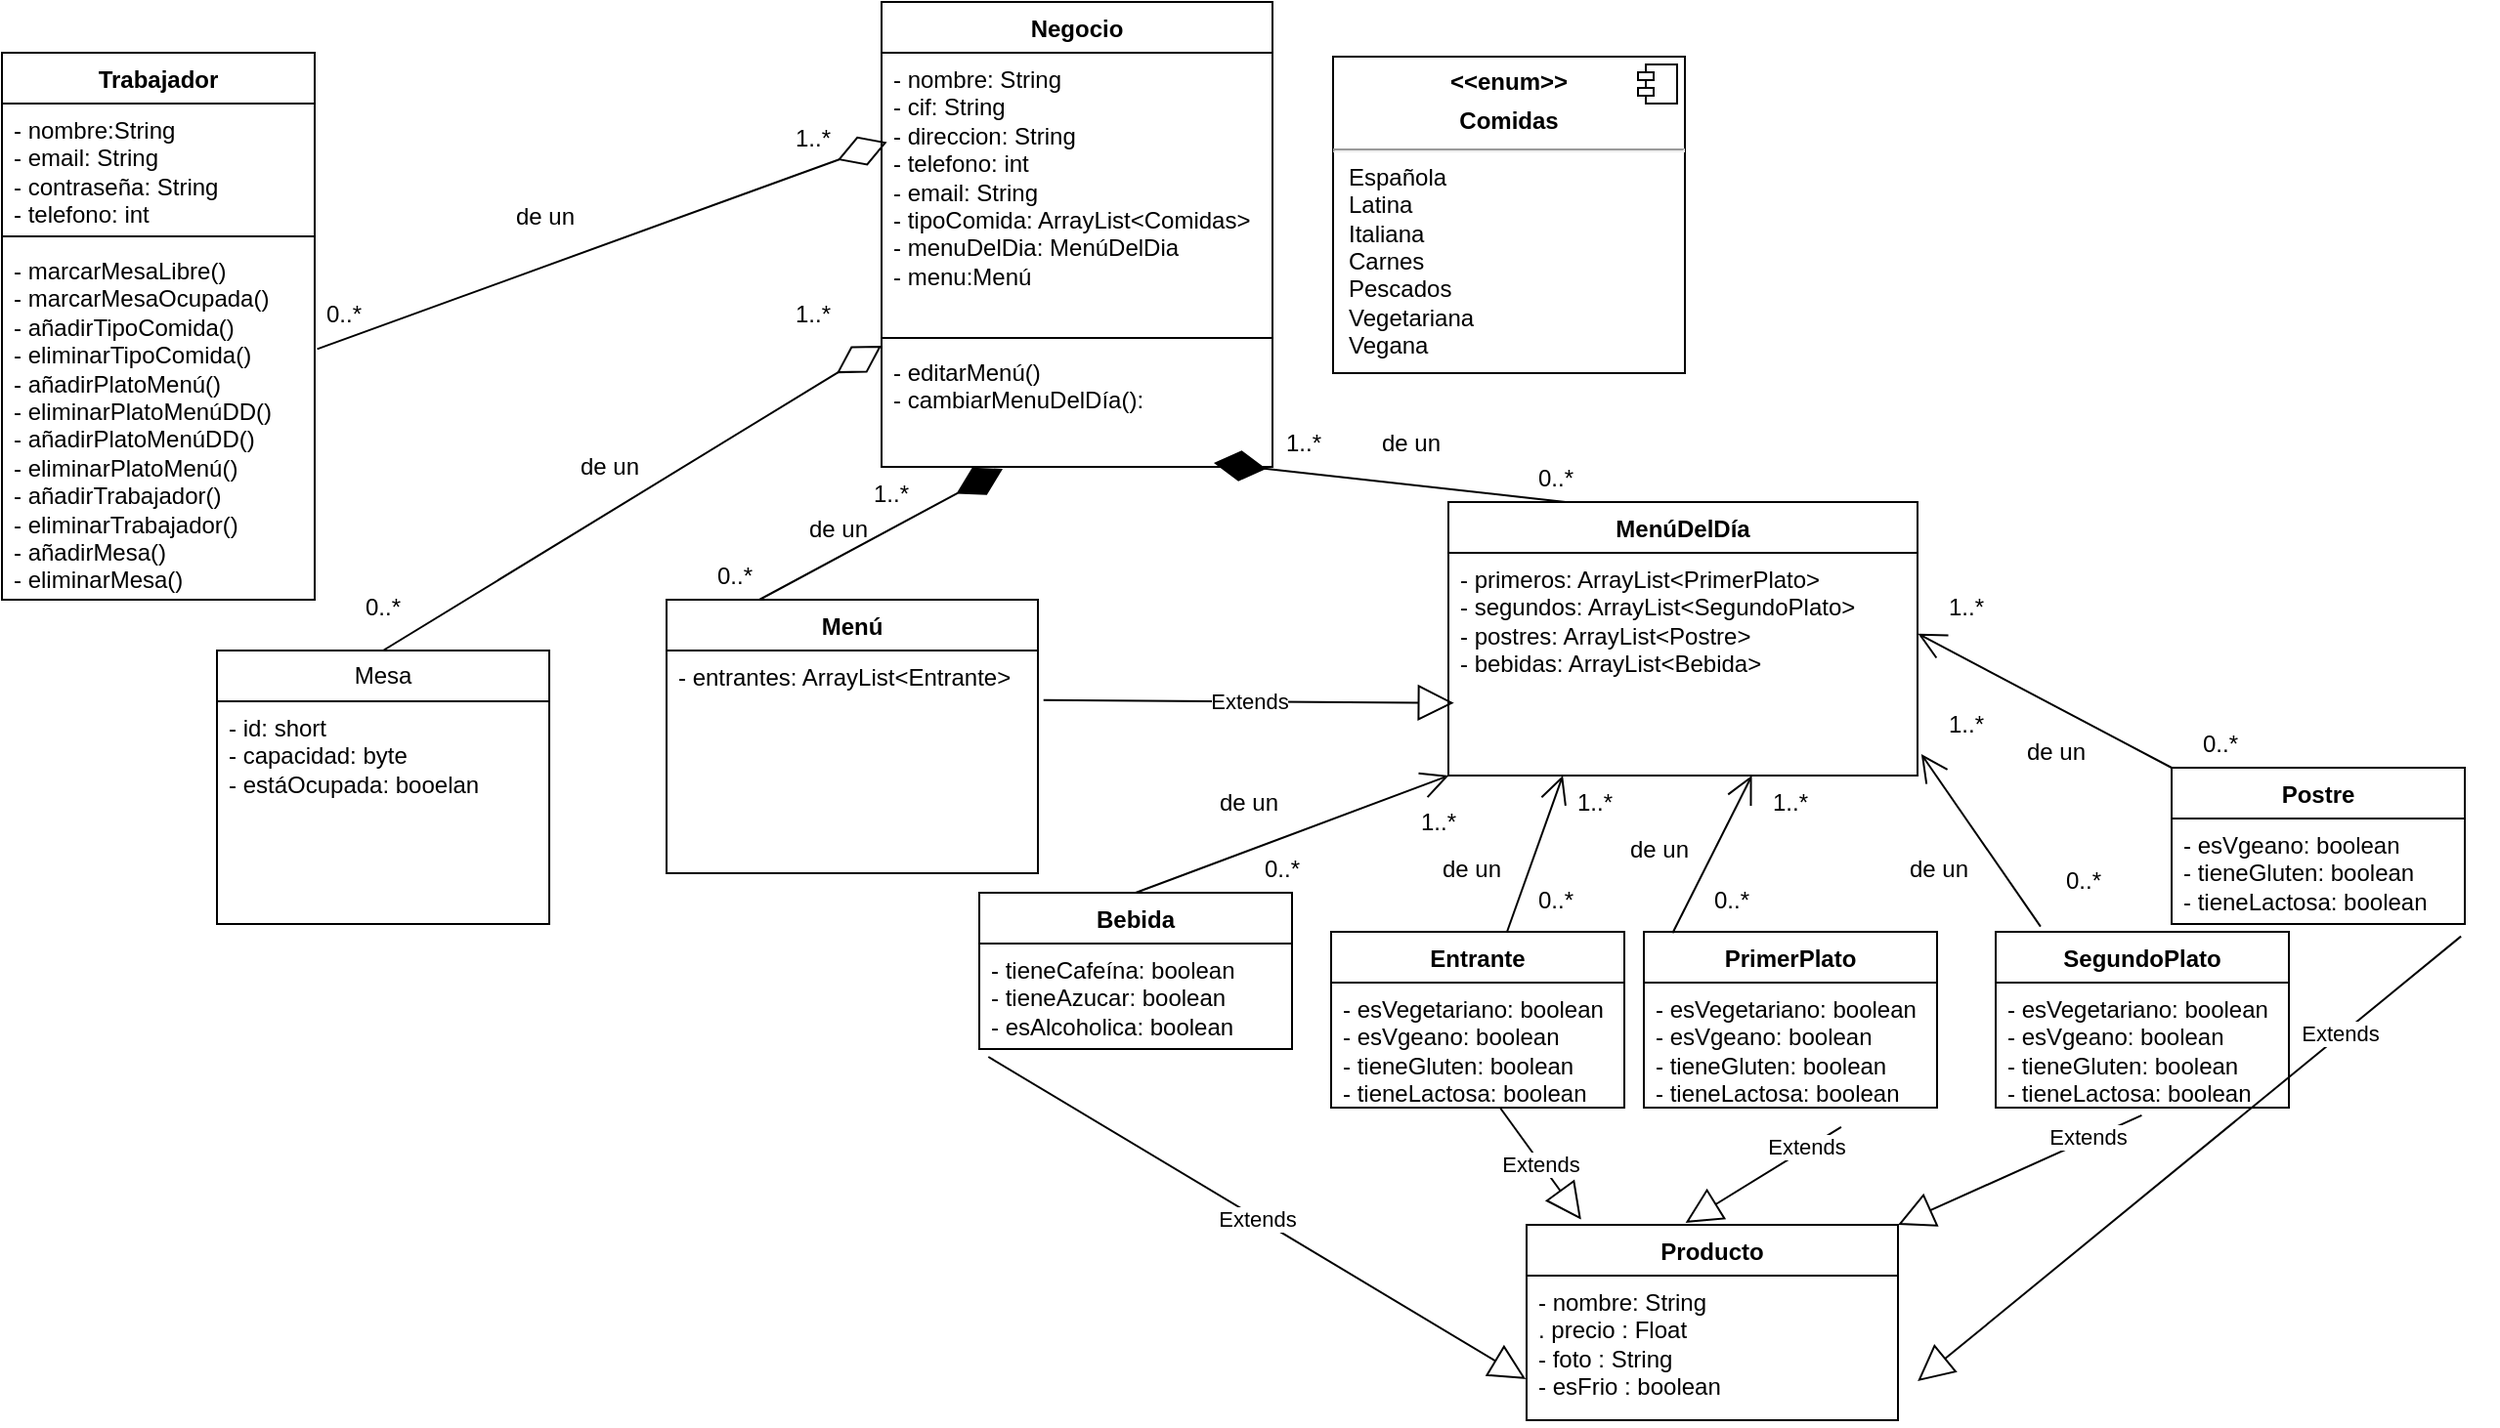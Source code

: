 <mxfile version="21.3.2" type="device">
  <diagram id="C5RBs43oDa-KdzZeNtuy" name="Page-1">
    <mxGraphModel dx="1600" dy="1860" grid="1" gridSize="10" guides="1" tooltips="1" connect="1" arrows="1" fold="1" page="1" pageScale="1" pageWidth="827" pageHeight="1169" math="0" shadow="0">
      <root>
        <mxCell id="WIyWlLk6GJQsqaUBKTNV-0" />
        <mxCell id="WIyWlLk6GJQsqaUBKTNV-1" parent="WIyWlLk6GJQsqaUBKTNV-0" />
        <mxCell id="mi494YcEKEmCbfz_SDU5-4" value="Trabajador" style="swimlane;fontStyle=1;align=center;verticalAlign=top;childLayout=stackLayout;horizontal=1;startSize=26;horizontalStack=0;resizeParent=1;resizeParentMax=0;resizeLast=0;collapsible=1;marginBottom=0;whiteSpace=wrap;html=1;" parent="WIyWlLk6GJQsqaUBKTNV-1" vertex="1">
          <mxGeometry x="510" y="-70" width="160" height="280" as="geometry" />
        </mxCell>
        <mxCell id="mi494YcEKEmCbfz_SDU5-5" value="- nombre:String&lt;br style=&quot;border-color: var(--border-color);&quot;&gt;- email: String&lt;br style=&quot;border-color: var(--border-color);&quot;&gt;- contraseña: String&lt;br&gt;- telefono: int" style="text;strokeColor=none;fillColor=none;align=left;verticalAlign=top;spacingLeft=4;spacingRight=4;overflow=hidden;rotatable=0;points=[[0,0.5],[1,0.5]];portConstraint=eastwest;whiteSpace=wrap;html=1;" parent="mi494YcEKEmCbfz_SDU5-4" vertex="1">
          <mxGeometry y="26" width="160" height="64" as="geometry" />
        </mxCell>
        <mxCell id="mi494YcEKEmCbfz_SDU5-6" value="" style="line;strokeWidth=1;fillColor=none;align=left;verticalAlign=middle;spacingTop=-1;spacingLeft=3;spacingRight=3;rotatable=0;labelPosition=right;points=[];portConstraint=eastwest;strokeColor=inherit;" parent="mi494YcEKEmCbfz_SDU5-4" vertex="1">
          <mxGeometry y="90" width="160" height="8" as="geometry" />
        </mxCell>
        <mxCell id="mi494YcEKEmCbfz_SDU5-7" value="- marcarMesaLibre()&lt;br&gt;- marcarMesaOcupada()&lt;br&gt;- añadirTipoComida()&lt;br style=&quot;border-color: var(--border-color);&quot;&gt;- eliminarTipoComida()&lt;br style=&quot;border-color: var(--border-color);&quot;&gt;- añadirPlatoMenú()&lt;br&gt;- eliminarPlatoMenúDD()&lt;br&gt;- añadirPlatoMenúDD()&lt;br style=&quot;border-color: var(--border-color);&quot;&gt;- eliminarPlatoMenú()&lt;br style=&quot;border-color: var(--border-color);&quot;&gt;- añadirTrabajador()&lt;br style=&quot;border-color: var(--border-color);&quot;&gt;- eliminarTrabajador()&lt;br style=&quot;border-color: var(--border-color);&quot;&gt;- añadirMesa()&lt;br style=&quot;border-color: var(--border-color);&quot;&gt;- eliminarMesa()" style="text;strokeColor=none;fillColor=none;align=left;verticalAlign=top;spacingLeft=4;spacingRight=4;overflow=hidden;rotatable=0;points=[[0,0.5],[1,0.5]];portConstraint=eastwest;whiteSpace=wrap;html=1;" parent="mi494YcEKEmCbfz_SDU5-4" vertex="1">
          <mxGeometry y="98" width="160" height="182" as="geometry" />
        </mxCell>
        <mxCell id="mi494YcEKEmCbfz_SDU5-35" value="&lt;p style=&quot;margin:0px;margin-top:6px;text-align:center;&quot;&gt;&lt;b&gt;&amp;lt;&amp;lt;enum&amp;gt;&amp;gt;&lt;/b&gt;&lt;/p&gt;&lt;p style=&quot;margin:0px;margin-top:6px;text-align:center;&quot;&gt;&lt;b&gt;Comidas&lt;/b&gt;&lt;/p&gt;&lt;hr&gt;&lt;p style=&quot;margin:0px;margin-left:8px;&quot;&gt;Española&lt;/p&gt;&lt;p style=&quot;margin:0px;margin-left:8px;&quot;&gt;Latina&lt;/p&gt;&lt;p style=&quot;margin:0px;margin-left:8px;&quot;&gt;Italiana&lt;/p&gt;&lt;p style=&quot;margin:0px;margin-left:8px;&quot;&gt;Carnes&lt;/p&gt;&lt;p style=&quot;margin:0px;margin-left:8px;&quot;&gt;Pescados&lt;/p&gt;&lt;p style=&quot;margin:0px;margin-left:8px;&quot;&gt;Vegetariana&lt;/p&gt;&lt;p style=&quot;margin:0px;margin-left:8px;&quot;&gt;Vegana&lt;/p&gt;" style="align=left;overflow=fill;html=1;dropTarget=0;whiteSpace=wrap;" parent="WIyWlLk6GJQsqaUBKTNV-1" vertex="1">
          <mxGeometry x="1191" y="-68" width="180" height="162" as="geometry" />
        </mxCell>
        <mxCell id="mi494YcEKEmCbfz_SDU5-36" value="" style="shape=component;jettyWidth=8;jettyHeight=4;" parent="mi494YcEKEmCbfz_SDU5-35" vertex="1">
          <mxGeometry x="1" width="20" height="20" relative="1" as="geometry">
            <mxPoint x="-24" y="4" as="offset" />
          </mxGeometry>
        </mxCell>
        <mxCell id="mi494YcEKEmCbfz_SDU5-52" value="Mesa" style="swimlane;fontStyle=0;childLayout=stackLayout;horizontal=1;startSize=26;fillColor=none;horizontalStack=0;resizeParent=1;resizeParentMax=0;resizeLast=0;collapsible=1;marginBottom=0;whiteSpace=wrap;html=1;" parent="WIyWlLk6GJQsqaUBKTNV-1" vertex="1">
          <mxGeometry x="620" y="236" width="170" height="140" as="geometry" />
        </mxCell>
        <mxCell id="mi494YcEKEmCbfz_SDU5-53" value="- id: short&lt;br&gt;- capacidad: byte&amp;nbsp;&lt;br&gt;- estáOcupada: booelan" style="text;strokeColor=none;fillColor=none;align=left;verticalAlign=top;spacingLeft=4;spacingRight=4;overflow=hidden;rotatable=0;points=[[0,0.5],[1,0.5]];portConstraint=eastwest;whiteSpace=wrap;html=1;" parent="mi494YcEKEmCbfz_SDU5-52" vertex="1">
          <mxGeometry y="26" width="170" height="114" as="geometry" />
        </mxCell>
        <mxCell id="mi494YcEKEmCbfz_SDU5-78" value="" style="endArrow=diamondThin;endFill=0;endSize=24;html=1;rounded=0;entryX=0;entryY=0;entryDx=0;entryDy=0;entryPerimeter=0;exitX=0.5;exitY=0;exitDx=0;exitDy=0;" parent="WIyWlLk6GJQsqaUBKTNV-1" source="mi494YcEKEmCbfz_SDU5-52" target="ErS3TPGjbUPUeidKYd08-68" edge="1">
          <mxGeometry width="160" relative="1" as="geometry">
            <mxPoint x="700" y="210" as="sourcePoint" />
            <mxPoint x="950.21" y="18.256" as="targetPoint" />
            <Array as="points" />
          </mxGeometry>
        </mxCell>
        <mxCell id="mi494YcEKEmCbfz_SDU5-104" value="de un" style="text;strokeColor=none;fillColor=none;align=left;verticalAlign=top;spacingLeft=4;spacingRight=4;overflow=hidden;rotatable=0;points=[[0,0.5],[1,0.5]];portConstraint=eastwest;whiteSpace=wrap;html=1;" parent="WIyWlLk6GJQsqaUBKTNV-1" vertex="1">
          <mxGeometry x="800" y="128" width="43" height="26" as="geometry" />
        </mxCell>
        <mxCell id="mi494YcEKEmCbfz_SDU5-105" value="0..*" style="text;strokeColor=none;fillColor=none;align=left;verticalAlign=top;spacingLeft=4;spacingRight=4;overflow=hidden;rotatable=0;points=[[0,0.5],[1,0.5]];portConstraint=eastwest;whiteSpace=wrap;html=1;" parent="WIyWlLk6GJQsqaUBKTNV-1" vertex="1">
          <mxGeometry x="690" y="200" width="30" height="26" as="geometry" />
        </mxCell>
        <mxCell id="mi494YcEKEmCbfz_SDU5-109" value="" style="endArrow=diamondThin;endFill=0;endSize=24;html=1;rounded=0;entryX=0.014;entryY=0.322;entryDx=0;entryDy=0;entryPerimeter=0;exitX=1.008;exitY=0.295;exitDx=0;exitDy=0;exitPerimeter=0;" parent="WIyWlLk6GJQsqaUBKTNV-1" source="mi494YcEKEmCbfz_SDU5-7" target="ErS3TPGjbUPUeidKYd08-66" edge="1">
          <mxGeometry width="160" relative="1" as="geometry">
            <mxPoint x="480" y="-40" as="sourcePoint" />
            <mxPoint x="947.27" y="-35.816" as="targetPoint" />
          </mxGeometry>
        </mxCell>
        <mxCell id="mi494YcEKEmCbfz_SDU5-110" value="de un" style="text;strokeColor=none;fillColor=none;align=left;verticalAlign=top;spacingLeft=4;spacingRight=4;overflow=hidden;rotatable=0;points=[[0,0.5],[1,0.5]];portConstraint=eastwest;whiteSpace=wrap;html=1;" parent="WIyWlLk6GJQsqaUBKTNV-1" vertex="1">
          <mxGeometry x="767" width="50" height="26" as="geometry" />
        </mxCell>
        <mxCell id="mi494YcEKEmCbfz_SDU5-111" value="0..*" style="text;strokeColor=none;fillColor=none;align=left;verticalAlign=top;spacingLeft=4;spacingRight=4;overflow=hidden;rotatable=0;points=[[0,0.5],[1,0.5]];portConstraint=eastwest;whiteSpace=wrap;html=1;" parent="WIyWlLk6GJQsqaUBKTNV-1" vertex="1">
          <mxGeometry x="670" y="50" width="30" height="26" as="geometry" />
        </mxCell>
        <mxCell id="mi494YcEKEmCbfz_SDU5-112" value="1..*" style="text;strokeColor=none;fillColor=none;align=left;verticalAlign=top;spacingLeft=4;spacingRight=4;overflow=hidden;rotatable=0;points=[[0,0.5],[1,0.5]];portConstraint=eastwest;whiteSpace=wrap;html=1;" parent="WIyWlLk6GJQsqaUBKTNV-1" vertex="1">
          <mxGeometry x="910" y="-40" width="30" height="26" as="geometry" />
        </mxCell>
        <mxCell id="ZHqrVNl99UNAIZFrbYKN-18" value="MenúDelDía" style="swimlane;fontStyle=1;align=center;verticalAlign=top;childLayout=stackLayout;horizontal=1;startSize=26;horizontalStack=0;resizeParent=1;resizeParentMax=0;resizeLast=0;collapsible=1;marginBottom=0;whiteSpace=wrap;html=1;" parent="WIyWlLk6GJQsqaUBKTNV-1" vertex="1">
          <mxGeometry x="1250" y="160" width="240" height="140" as="geometry" />
        </mxCell>
        <mxCell id="ZHqrVNl99UNAIZFrbYKN-19" value="- primeros: ArrayList&amp;lt;PrimerPlato&amp;gt;&lt;br style=&quot;border-color: var(--border-color);&quot;&gt;- segundos: ArrayList&amp;lt;SegundoPlato&amp;gt;&lt;br style=&quot;border-color: var(--border-color);&quot;&gt;- postres: ArrayList&amp;lt;Postre&amp;gt;&lt;br&gt;- bebidas: ArrayList&amp;lt;Bebida&amp;gt;" style="text;strokeColor=none;fillColor=none;align=left;verticalAlign=top;spacingLeft=4;spacingRight=4;overflow=hidden;rotatable=0;points=[[0,0.5],[1,0.5]];portConstraint=eastwest;whiteSpace=wrap;html=1;" parent="ZHqrVNl99UNAIZFrbYKN-18" vertex="1">
          <mxGeometry y="26" width="240" height="114" as="geometry" />
        </mxCell>
        <mxCell id="ZHqrVNl99UNAIZFrbYKN-20" value="" style="line;strokeWidth=1;fillColor=none;align=left;verticalAlign=middle;spacingTop=-1;spacingLeft=3;spacingRight=3;rotatable=0;labelPosition=right;points=[];portConstraint=eastwest;strokeColor=inherit;" parent="ZHqrVNl99UNAIZFrbYKN-18" vertex="1">
          <mxGeometry y="140" width="240" as="geometry" />
        </mxCell>
        <mxCell id="ZHqrVNl99UNAIZFrbYKN-21" value="Menú" style="swimlane;fontStyle=1;align=center;verticalAlign=top;childLayout=stackLayout;horizontal=1;startSize=26;horizontalStack=0;resizeParent=1;resizeParentMax=0;resizeLast=0;collapsible=1;marginBottom=0;whiteSpace=wrap;html=1;" parent="WIyWlLk6GJQsqaUBKTNV-1" vertex="1">
          <mxGeometry x="850" y="210" width="190" height="140" as="geometry" />
        </mxCell>
        <mxCell id="ZHqrVNl99UNAIZFrbYKN-22" value="- entrantes: ArrayList&amp;lt;Entrante&amp;gt;" style="text;strokeColor=none;fillColor=none;align=left;verticalAlign=top;spacingLeft=4;spacingRight=4;overflow=hidden;rotatable=0;points=[[0,0.5],[1,0.5]];portConstraint=eastwest;whiteSpace=wrap;html=1;" parent="ZHqrVNl99UNAIZFrbYKN-21" vertex="1">
          <mxGeometry y="26" width="190" height="114" as="geometry" />
        </mxCell>
        <mxCell id="ZHqrVNl99UNAIZFrbYKN-23" value="" style="line;strokeWidth=1;fillColor=none;align=left;verticalAlign=middle;spacingTop=-1;spacingLeft=3;spacingRight=3;rotatable=0;labelPosition=right;points=[];portConstraint=eastwest;strokeColor=inherit;" parent="ZHqrVNl99UNAIZFrbYKN-21" vertex="1">
          <mxGeometry y="140" width="190" as="geometry" />
        </mxCell>
        <mxCell id="ErS3TPGjbUPUeidKYd08-8" value="Extends" style="endArrow=block;endSize=16;endFill=0;html=1;rounded=0;exitX=1.015;exitY=0.223;exitDx=0;exitDy=0;exitPerimeter=0;entryX=0.012;entryY=0.674;entryDx=0;entryDy=0;entryPerimeter=0;" parent="WIyWlLk6GJQsqaUBKTNV-1" source="ZHqrVNl99UNAIZFrbYKN-22" target="ZHqrVNl99UNAIZFrbYKN-19" edge="1">
          <mxGeometry width="160" relative="1" as="geometry">
            <mxPoint x="1180" y="697" as="sourcePoint" />
            <mxPoint x="1240" y="261" as="targetPoint" />
          </mxGeometry>
        </mxCell>
        <mxCell id="ErS3TPGjbUPUeidKYd08-13" value="Producto" style="swimlane;fontStyle=1;align=center;verticalAlign=top;childLayout=stackLayout;horizontal=1;startSize=26;horizontalStack=0;resizeParent=1;resizeParentMax=0;resizeLast=0;collapsible=1;marginBottom=0;whiteSpace=wrap;html=1;" parent="WIyWlLk6GJQsqaUBKTNV-1" vertex="1">
          <mxGeometry x="1290" y="530" width="190" height="100" as="geometry" />
        </mxCell>
        <mxCell id="ErS3TPGjbUPUeidKYd08-14" value="- nombre: String&lt;br&gt;. precio : Float&lt;br&gt;- foto : String&lt;br&gt;- esFrio : boolean" style="text;strokeColor=none;fillColor=none;align=left;verticalAlign=top;spacingLeft=4;spacingRight=4;overflow=hidden;rotatable=0;points=[[0,0.5],[1,0.5]];portConstraint=eastwest;whiteSpace=wrap;html=1;" parent="ErS3TPGjbUPUeidKYd08-13" vertex="1">
          <mxGeometry y="26" width="190" height="74" as="geometry" />
        </mxCell>
        <mxCell id="ErS3TPGjbUPUeidKYd08-15" value="" style="line;strokeWidth=1;fillColor=none;align=left;verticalAlign=middle;spacingTop=-1;spacingLeft=3;spacingRight=3;rotatable=0;labelPosition=right;points=[];portConstraint=eastwest;strokeColor=inherit;" parent="ErS3TPGjbUPUeidKYd08-13" vertex="1">
          <mxGeometry y="100" width="190" as="geometry" />
        </mxCell>
        <mxCell id="ErS3TPGjbUPUeidKYd08-16" value="Entrante" style="swimlane;fontStyle=1;align=center;verticalAlign=top;childLayout=stackLayout;horizontal=1;startSize=26;horizontalStack=0;resizeParent=1;resizeParentMax=0;resizeLast=0;collapsible=1;marginBottom=0;whiteSpace=wrap;html=1;" parent="WIyWlLk6GJQsqaUBKTNV-1" vertex="1">
          <mxGeometry x="1190" y="380" width="150" height="90" as="geometry" />
        </mxCell>
        <mxCell id="ErS3TPGjbUPUeidKYd08-17" value="- esVegetariano: boolean&lt;br&gt;- esVgeano: boolean&lt;br&gt;- tieneGluten: boolean&lt;br&gt;- tieneLactosa: boolean" style="text;strokeColor=none;fillColor=none;align=left;verticalAlign=top;spacingLeft=4;spacingRight=4;overflow=hidden;rotatable=0;points=[[0,0.5],[1,0.5]];portConstraint=eastwest;whiteSpace=wrap;html=1;" parent="ErS3TPGjbUPUeidKYd08-16" vertex="1">
          <mxGeometry y="26" width="150" height="64" as="geometry" />
        </mxCell>
        <mxCell id="ErS3TPGjbUPUeidKYd08-18" value="" style="line;strokeWidth=1;fillColor=none;align=left;verticalAlign=middle;spacingTop=-1;spacingLeft=3;spacingRight=3;rotatable=0;labelPosition=right;points=[];portConstraint=eastwest;strokeColor=inherit;" parent="ErS3TPGjbUPUeidKYd08-16" vertex="1">
          <mxGeometry y="90" width="150" as="geometry" />
        </mxCell>
        <mxCell id="ErS3TPGjbUPUeidKYd08-29" value="Postre" style="swimlane;fontStyle=1;align=center;verticalAlign=top;childLayout=stackLayout;horizontal=1;startSize=26;horizontalStack=0;resizeParent=1;resizeParentMax=0;resizeLast=0;collapsible=1;marginBottom=0;whiteSpace=wrap;html=1;" parent="WIyWlLk6GJQsqaUBKTNV-1" vertex="1">
          <mxGeometry x="1620" y="296" width="150" height="80" as="geometry" />
        </mxCell>
        <mxCell id="ErS3TPGjbUPUeidKYd08-30" value="- esVgeano: boolean&lt;br style=&quot;border-color: var(--border-color);&quot;&gt;- tieneGluten: boolean&lt;br style=&quot;border-color: var(--border-color);&quot;&gt;- tieneLactosa: boolean" style="text;strokeColor=none;fillColor=none;align=left;verticalAlign=top;spacingLeft=4;spacingRight=4;overflow=hidden;rotatable=0;points=[[0,0.5],[1,0.5]];portConstraint=eastwest;whiteSpace=wrap;html=1;" parent="ErS3TPGjbUPUeidKYd08-29" vertex="1">
          <mxGeometry y="26" width="150" height="54" as="geometry" />
        </mxCell>
        <mxCell id="ErS3TPGjbUPUeidKYd08-31" value="" style="line;strokeWidth=1;fillColor=none;align=left;verticalAlign=middle;spacingTop=-1;spacingLeft=3;spacingRight=3;rotatable=0;labelPosition=right;points=[];portConstraint=eastwest;strokeColor=inherit;" parent="ErS3TPGjbUPUeidKYd08-29" vertex="1">
          <mxGeometry y="80" width="150" as="geometry" />
        </mxCell>
        <mxCell id="ErS3TPGjbUPUeidKYd08-32" value="Bebida" style="swimlane;fontStyle=1;align=center;verticalAlign=top;childLayout=stackLayout;horizontal=1;startSize=26;horizontalStack=0;resizeParent=1;resizeParentMax=0;resizeLast=0;collapsible=1;marginBottom=0;whiteSpace=wrap;html=1;" parent="WIyWlLk6GJQsqaUBKTNV-1" vertex="1">
          <mxGeometry x="1010" y="360" width="160" height="80" as="geometry" />
        </mxCell>
        <mxCell id="ErS3TPGjbUPUeidKYd08-33" value="- tieneCafeína: boolean&lt;br&gt;- tieneAzucar: boolean&lt;br&gt;- esAlcoholica: boolean" style="text;strokeColor=none;fillColor=none;align=left;verticalAlign=top;spacingLeft=4;spacingRight=4;overflow=hidden;rotatable=0;points=[[0,0.5],[1,0.5]];portConstraint=eastwest;whiteSpace=wrap;html=1;" parent="ErS3TPGjbUPUeidKYd08-32" vertex="1">
          <mxGeometry y="26" width="160" height="54" as="geometry" />
        </mxCell>
        <mxCell id="ErS3TPGjbUPUeidKYd08-34" value="" style="line;strokeWidth=1;fillColor=none;align=left;verticalAlign=middle;spacingTop=-1;spacingLeft=3;spacingRight=3;rotatable=0;labelPosition=right;points=[];portConstraint=eastwest;strokeColor=inherit;" parent="ErS3TPGjbUPUeidKYd08-32" vertex="1">
          <mxGeometry y="80" width="160" as="geometry" />
        </mxCell>
        <mxCell id="wdNlZZleFjfQSdiFyjIu-1" value="" style="edgeStyle=orthogonalEdgeStyle;rounded=0;orthogonalLoop=1;jettySize=auto;html=1;" parent="WIyWlLk6GJQsqaUBKTNV-1" edge="1">
          <mxGeometry relative="1" as="geometry">
            <mxPoint x="1430" y="373" as="targetPoint" />
          </mxGeometry>
        </mxCell>
        <mxCell id="ErS3TPGjbUPUeidKYd08-65" value="Negocio" style="swimlane;fontStyle=1;align=center;verticalAlign=top;childLayout=stackLayout;horizontal=1;startSize=26;horizontalStack=0;resizeParent=1;resizeParentMax=0;resizeLast=0;collapsible=1;marginBottom=0;whiteSpace=wrap;html=1;" parent="WIyWlLk6GJQsqaUBKTNV-1" vertex="1">
          <mxGeometry x="960" y="-96" width="200" height="238" as="geometry" />
        </mxCell>
        <mxCell id="ErS3TPGjbUPUeidKYd08-66" value="- nombre: String&amp;nbsp;&lt;br style=&quot;border-color: var(--border-color);&quot;&gt;- cif: String&lt;br style=&quot;border-color: var(--border-color);&quot;&gt;- direccion: String&lt;br style=&quot;border-color: var(--border-color);&quot;&gt;- telefono: int&lt;br style=&quot;border-color: var(--border-color);&quot;&gt;- email: String&lt;br style=&quot;border-color: var(--border-color);&quot;&gt;- tipoComida: ArrayList&amp;lt;Comidas&amp;gt;&lt;br style=&quot;border-color: var(--border-color);&quot;&gt;- menuDelDia: MenúDelDia&lt;br style=&quot;border-color: var(--border-color);&quot;&gt;- menu:Menú" style="text;strokeColor=none;fillColor=none;align=left;verticalAlign=top;spacingLeft=4;spacingRight=4;overflow=hidden;rotatable=0;points=[[0,0.5],[1,0.5]];portConstraint=eastwest;whiteSpace=wrap;html=1;" parent="ErS3TPGjbUPUeidKYd08-65" vertex="1">
          <mxGeometry y="26" width="200" height="142" as="geometry" />
        </mxCell>
        <mxCell id="ErS3TPGjbUPUeidKYd08-67" value="" style="line;strokeWidth=1;fillColor=none;align=left;verticalAlign=middle;spacingTop=-1;spacingLeft=3;spacingRight=3;rotatable=0;labelPosition=right;points=[];portConstraint=eastwest;strokeColor=inherit;" parent="ErS3TPGjbUPUeidKYd08-65" vertex="1">
          <mxGeometry y="168" width="200" height="8" as="geometry" />
        </mxCell>
        <mxCell id="ErS3TPGjbUPUeidKYd08-68" value="- editarMenú()&lt;br&gt;- cambiarMenuDelDía():&amp;nbsp;" style="text;strokeColor=none;fillColor=none;align=left;verticalAlign=top;spacingLeft=4;spacingRight=4;overflow=hidden;rotatable=0;points=[[0,0.5],[1,0.5]];portConstraint=eastwest;whiteSpace=wrap;html=1;" parent="ErS3TPGjbUPUeidKYd08-65" vertex="1">
          <mxGeometry y="176" width="200" height="62" as="geometry" />
        </mxCell>
        <mxCell id="ErS3TPGjbUPUeidKYd08-73" value="de un" style="text;strokeColor=none;fillColor=none;align=left;verticalAlign=top;spacingLeft=4;spacingRight=4;overflow=hidden;rotatable=0;points=[[0,0.5],[1,0.5]];portConstraint=eastwest;whiteSpace=wrap;html=1;" parent="WIyWlLk6GJQsqaUBKTNV-1" vertex="1">
          <mxGeometry x="917" y="160" width="43" height="26" as="geometry" />
        </mxCell>
        <mxCell id="ErS3TPGjbUPUeidKYd08-77" value="de un" style="text;strokeColor=none;fillColor=none;align=left;verticalAlign=top;spacingLeft=4;spacingRight=4;overflow=hidden;rotatable=0;points=[[0,0.5],[1,0.5]];portConstraint=eastwest;whiteSpace=wrap;html=1;" parent="WIyWlLk6GJQsqaUBKTNV-1" vertex="1">
          <mxGeometry x="1210" y="116" width="50" height="26" as="geometry" />
        </mxCell>
        <mxCell id="ErS3TPGjbUPUeidKYd08-80" value="" style="endArrow=diamondThin;endFill=1;endSize=24;html=1;rounded=0;exitX=0.25;exitY=0;exitDx=0;exitDy=0;entryX=0.31;entryY=1.016;entryDx=0;entryDy=0;entryPerimeter=0;" parent="WIyWlLk6GJQsqaUBKTNV-1" source="ZHqrVNl99UNAIZFrbYKN-21" target="ErS3TPGjbUPUeidKYd08-68" edge="1">
          <mxGeometry width="160" relative="1" as="geometry">
            <mxPoint x="1200" y="200" as="sourcePoint" />
            <mxPoint x="1360" y="200" as="targetPoint" />
          </mxGeometry>
        </mxCell>
        <mxCell id="ErS3TPGjbUPUeidKYd08-84" value="" style="endArrow=diamondThin;endFill=1;endSize=24;html=1;rounded=0;exitX=0.25;exitY=0;exitDx=0;exitDy=0;" parent="WIyWlLk6GJQsqaUBKTNV-1" source="ZHqrVNl99UNAIZFrbYKN-18" edge="1">
          <mxGeometry width="160" relative="1" as="geometry">
            <mxPoint x="1156" y="547" as="sourcePoint" />
            <mxPoint x="1130" y="140" as="targetPoint" />
          </mxGeometry>
        </mxCell>
        <mxCell id="nS3wKMYzJJyJGZNExJYw-1" value="PrimerPlato" style="swimlane;fontStyle=1;align=center;verticalAlign=top;childLayout=stackLayout;horizontal=1;startSize=26;horizontalStack=0;resizeParent=1;resizeParentMax=0;resizeLast=0;collapsible=1;marginBottom=0;whiteSpace=wrap;html=1;" parent="WIyWlLk6GJQsqaUBKTNV-1" vertex="1">
          <mxGeometry x="1350" y="380" width="150" height="90" as="geometry" />
        </mxCell>
        <mxCell id="nS3wKMYzJJyJGZNExJYw-2" value="- esVegetariano: boolean&lt;br style=&quot;border-color: var(--border-color);&quot;&gt;- esVgeano: boolean&lt;br style=&quot;border-color: var(--border-color);&quot;&gt;- tieneGluten: boolean&lt;br style=&quot;border-color: var(--border-color);&quot;&gt;- tieneLactosa: boolean" style="text;strokeColor=none;fillColor=none;align=left;verticalAlign=top;spacingLeft=4;spacingRight=4;overflow=hidden;rotatable=0;points=[[0,0.5],[1,0.5]];portConstraint=eastwest;whiteSpace=wrap;html=1;" parent="nS3wKMYzJJyJGZNExJYw-1" vertex="1">
          <mxGeometry y="26" width="150" height="64" as="geometry" />
        </mxCell>
        <mxCell id="nS3wKMYzJJyJGZNExJYw-3" value="" style="line;strokeWidth=1;fillColor=none;align=left;verticalAlign=middle;spacingTop=-1;spacingLeft=3;spacingRight=3;rotatable=0;labelPosition=right;points=[];portConstraint=eastwest;strokeColor=inherit;" parent="nS3wKMYzJJyJGZNExJYw-1" vertex="1">
          <mxGeometry y="90" width="150" as="geometry" />
        </mxCell>
        <mxCell id="nS3wKMYzJJyJGZNExJYw-5" value="SegundoPlato" style="swimlane;fontStyle=1;align=center;verticalAlign=top;childLayout=stackLayout;horizontal=1;startSize=26;horizontalStack=0;resizeParent=1;resizeParentMax=0;resizeLast=0;collapsible=1;marginBottom=0;whiteSpace=wrap;html=1;" parent="WIyWlLk6GJQsqaUBKTNV-1" vertex="1">
          <mxGeometry x="1530" y="380" width="150" height="90" as="geometry" />
        </mxCell>
        <mxCell id="nS3wKMYzJJyJGZNExJYw-6" value="- esVegetariano: boolean&lt;br style=&quot;border-color: var(--border-color);&quot;&gt;- esVgeano: boolean&lt;br style=&quot;border-color: var(--border-color);&quot;&gt;- tieneGluten: boolean&lt;br style=&quot;border-color: var(--border-color);&quot;&gt;- tieneLactosa: boolean" style="text;strokeColor=none;fillColor=none;align=left;verticalAlign=top;spacingLeft=4;spacingRight=4;overflow=hidden;rotatable=0;points=[[0,0.5],[1,0.5]];portConstraint=eastwest;whiteSpace=wrap;html=1;" parent="nS3wKMYzJJyJGZNExJYw-5" vertex="1">
          <mxGeometry y="26" width="150" height="64" as="geometry" />
        </mxCell>
        <mxCell id="nS3wKMYzJJyJGZNExJYw-7" value="" style="line;strokeWidth=1;fillColor=none;align=left;verticalAlign=middle;spacingTop=-1;spacingLeft=3;spacingRight=3;rotatable=0;labelPosition=right;points=[];portConstraint=eastwest;strokeColor=inherit;" parent="nS3wKMYzJJyJGZNExJYw-5" vertex="1">
          <mxGeometry y="90" width="150" as="geometry" />
        </mxCell>
        <mxCell id="wdNlZZleFjfQSdiFyjIu-5" value="" style="endArrow=open;endFill=1;endSize=12;html=1;rounded=0;exitX=0.5;exitY=0;exitDx=0;exitDy=0;entryX=0.001;entryY=0;entryDx=0;entryDy=0;entryPerimeter=0;" parent="WIyWlLk6GJQsqaUBKTNV-1" source="ErS3TPGjbUPUeidKYd08-32" target="ZHqrVNl99UNAIZFrbYKN-20" edge="1">
          <mxGeometry width="160" relative="1" as="geometry">
            <mxPoint x="1160" y="320" as="sourcePoint" />
            <mxPoint x="1320" y="320" as="targetPoint" />
          </mxGeometry>
        </mxCell>
        <mxCell id="wdNlZZleFjfQSdiFyjIu-6" value="" style="endArrow=open;endFill=1;endSize=12;html=1;rounded=0;entryX=0.244;entryY=0;entryDx=0;entryDy=0;entryPerimeter=0;exitX=0.6;exitY=0;exitDx=0;exitDy=0;exitPerimeter=0;" parent="WIyWlLk6GJQsqaUBKTNV-1" source="ErS3TPGjbUPUeidKYd08-16" target="ZHqrVNl99UNAIZFrbYKN-20" edge="1">
          <mxGeometry width="160" relative="1" as="geometry">
            <mxPoint x="1230" y="460" as="sourcePoint" />
            <mxPoint x="1201" y="340" as="targetPoint" />
          </mxGeometry>
        </mxCell>
        <mxCell id="wdNlZZleFjfQSdiFyjIu-7" value="" style="endArrow=open;endFill=1;endSize=12;html=1;rounded=0;exitX=0.098;exitY=0.007;exitDx=0;exitDy=0;entryX=0.647;entryY=0;entryDx=0;entryDy=0;entryPerimeter=0;exitPerimeter=0;" parent="WIyWlLk6GJQsqaUBKTNV-1" source="nS3wKMYzJJyJGZNExJYw-1" target="ZHqrVNl99UNAIZFrbYKN-20" edge="1">
          <mxGeometry width="160" relative="1" as="geometry">
            <mxPoint x="1320" y="453" as="sourcePoint" />
            <mxPoint x="1358" y="320" as="targetPoint" />
          </mxGeometry>
        </mxCell>
        <mxCell id="wdNlZZleFjfQSdiFyjIu-8" value="" style="endArrow=open;endFill=1;endSize=12;html=1;rounded=0;exitX=0.153;exitY=-0.03;exitDx=0;exitDy=0;entryX=1.008;entryY=0.904;entryDx=0;entryDy=0;entryPerimeter=0;exitPerimeter=0;" parent="WIyWlLk6GJQsqaUBKTNV-1" source="nS3wKMYzJJyJGZNExJYw-5" target="ZHqrVNl99UNAIZFrbYKN-19" edge="1">
          <mxGeometry width="160" relative="1" as="geometry">
            <mxPoint x="1490" y="451" as="sourcePoint" />
            <mxPoint x="1491" y="310" as="targetPoint" />
          </mxGeometry>
        </mxCell>
        <mxCell id="wdNlZZleFjfQSdiFyjIu-9" value="" style="endArrow=open;endFill=1;endSize=12;html=1;rounded=0;exitX=0;exitY=0;exitDx=0;exitDy=0;entryX=1.001;entryY=0.363;entryDx=0;entryDy=0;entryPerimeter=0;" parent="WIyWlLk6GJQsqaUBKTNV-1" source="ErS3TPGjbUPUeidKYd08-29" target="ZHqrVNl99UNAIZFrbYKN-19" edge="1">
          <mxGeometry width="160" relative="1" as="geometry">
            <mxPoint x="1590" y="398" as="sourcePoint" />
            <mxPoint x="1500" y="250" as="targetPoint" />
          </mxGeometry>
        </mxCell>
        <mxCell id="wdNlZZleFjfQSdiFyjIu-11" value="Extends" style="endArrow=block;endSize=16;endFill=0;html=1;rounded=0;exitX=0.029;exitY=1.074;exitDx=0;exitDy=0;exitPerimeter=0;entryX=-0.002;entryY=0.716;entryDx=0;entryDy=0;entryPerimeter=0;" parent="WIyWlLk6GJQsqaUBKTNV-1" source="ErS3TPGjbUPUeidKYd08-33" target="ErS3TPGjbUPUeidKYd08-14" edge="1">
          <mxGeometry width="160" relative="1" as="geometry">
            <mxPoint x="1000" y="640" as="sourcePoint" />
            <mxPoint x="1160" y="640" as="targetPoint" />
          </mxGeometry>
        </mxCell>
        <mxCell id="wdNlZZleFjfQSdiFyjIu-12" value="Extends" style="endArrow=block;endSize=16;endFill=0;html=1;rounded=0;entryX=0.147;entryY=-0.027;entryDx=0;entryDy=0;entryPerimeter=0;exitX=0.576;exitY=0;exitDx=0;exitDy=0;exitPerimeter=0;" parent="WIyWlLk6GJQsqaUBKTNV-1" source="ErS3TPGjbUPUeidKYd08-18" target="ErS3TPGjbUPUeidKYd08-13" edge="1">
          <mxGeometry width="160" relative="1" as="geometry">
            <mxPoint x="1260" y="565" as="sourcePoint" />
            <mxPoint x="1355" y="650" as="targetPoint" />
          </mxGeometry>
        </mxCell>
        <mxCell id="wdNlZZleFjfQSdiFyjIu-13" value="Extends" style="endArrow=block;endSize=16;endFill=0;html=1;rounded=0;entryX=0.428;entryY=-0.01;entryDx=0;entryDy=0;entryPerimeter=0;exitX=0.673;exitY=1.156;exitDx=0;exitDy=0;exitPerimeter=0;" parent="WIyWlLk6GJQsqaUBKTNV-1" source="nS3wKMYzJJyJGZNExJYw-2" target="ErS3TPGjbUPUeidKYd08-13" edge="1">
          <mxGeometry x="-0.558" y="-1" width="160" relative="1" as="geometry">
            <mxPoint x="1431" y="590" as="sourcePoint" />
            <mxPoint x="1383" y="637" as="targetPoint" />
            <mxPoint as="offset" />
          </mxGeometry>
        </mxCell>
        <mxCell id="wdNlZZleFjfQSdiFyjIu-14" value="Extends" style="endArrow=block;endSize=16;endFill=0;html=1;rounded=0;entryX=1;entryY=0;entryDx=0;entryDy=0;exitX=0.498;exitY=1.062;exitDx=0;exitDy=0;exitPerimeter=0;" parent="WIyWlLk6GJQsqaUBKTNV-1" source="nS3wKMYzJJyJGZNExJYw-6" target="ErS3TPGjbUPUeidKYd08-13" edge="1">
          <mxGeometry x="-0.558" y="-1" width="160" relative="1" as="geometry">
            <mxPoint x="1600" y="585" as="sourcePoint" />
            <mxPoint x="1550" y="664" as="targetPoint" />
            <mxPoint as="offset" />
          </mxGeometry>
        </mxCell>
        <mxCell id="wdNlZZleFjfQSdiFyjIu-15" value="Extends" style="endArrow=block;endSize=16;endFill=0;html=1;rounded=0;entryX=1.053;entryY=0.73;entryDx=0;entryDy=0;exitX=0.987;exitY=1.117;exitDx=0;exitDy=0;exitPerimeter=0;entryPerimeter=0;" parent="WIyWlLk6GJQsqaUBKTNV-1" source="ErS3TPGjbUPUeidKYd08-30" target="ErS3TPGjbUPUeidKYd08-14" edge="1">
          <mxGeometry x="-0.558" y="-1" width="160" relative="1" as="geometry">
            <mxPoint x="1665" y="600" as="sourcePoint" />
            <mxPoint x="1580" y="686" as="targetPoint" />
            <mxPoint as="offset" />
          </mxGeometry>
        </mxCell>
        <mxCell id="7TMAghPcygD8mkVNZSAD-0" value="1..*" style="text;strokeColor=none;fillColor=none;align=left;verticalAlign=top;spacingLeft=4;spacingRight=4;overflow=hidden;rotatable=0;points=[[0,0.5],[1,0.5]];portConstraint=eastwest;whiteSpace=wrap;html=1;" vertex="1" parent="WIyWlLk6GJQsqaUBKTNV-1">
          <mxGeometry x="910" y="50" width="30" height="26" as="geometry" />
        </mxCell>
        <mxCell id="7TMAghPcygD8mkVNZSAD-2" value="0..*" style="text;strokeColor=none;fillColor=none;align=left;verticalAlign=top;spacingLeft=4;spacingRight=4;overflow=hidden;rotatable=0;points=[[0,0.5],[1,0.5]];portConstraint=eastwest;whiteSpace=wrap;html=1;" vertex="1" parent="WIyWlLk6GJQsqaUBKTNV-1">
          <mxGeometry x="870" y="184" width="30" height="26" as="geometry" />
        </mxCell>
        <mxCell id="7TMAghPcygD8mkVNZSAD-3" value="1..*" style="text;strokeColor=none;fillColor=none;align=left;verticalAlign=top;spacingLeft=4;spacingRight=4;overflow=hidden;rotatable=0;points=[[0,0.5],[1,0.5]];portConstraint=eastwest;whiteSpace=wrap;html=1;" vertex="1" parent="WIyWlLk6GJQsqaUBKTNV-1">
          <mxGeometry x="950" y="142" width="30" height="26" as="geometry" />
        </mxCell>
        <mxCell id="7TMAghPcygD8mkVNZSAD-4" value="0..*" style="text;strokeColor=none;fillColor=none;align=left;verticalAlign=top;spacingLeft=4;spacingRight=4;overflow=hidden;rotatable=0;points=[[0,0.5],[1,0.5]];portConstraint=eastwest;whiteSpace=wrap;html=1;" vertex="1" parent="WIyWlLk6GJQsqaUBKTNV-1">
          <mxGeometry x="1290" y="134" width="30" height="26" as="geometry" />
        </mxCell>
        <mxCell id="7TMAghPcygD8mkVNZSAD-5" value="1..*" style="text;strokeColor=none;fillColor=none;align=left;verticalAlign=top;spacingLeft=4;spacingRight=4;overflow=hidden;rotatable=0;points=[[0,0.5],[1,0.5]];portConstraint=eastwest;whiteSpace=wrap;html=1;" vertex="1" parent="WIyWlLk6GJQsqaUBKTNV-1">
          <mxGeometry x="1161" y="116" width="30" height="26" as="geometry" />
        </mxCell>
        <mxCell id="7TMAghPcygD8mkVNZSAD-6" value="0..*" style="text;strokeColor=none;fillColor=none;align=left;verticalAlign=top;spacingLeft=4;spacingRight=4;overflow=hidden;rotatable=0;points=[[0,0.5],[1,0.5]];portConstraint=eastwest;whiteSpace=wrap;html=1;" vertex="1" parent="WIyWlLk6GJQsqaUBKTNV-1">
          <mxGeometry x="1630" y="270" width="30" height="26" as="geometry" />
        </mxCell>
        <mxCell id="7TMAghPcygD8mkVNZSAD-7" value="1..*" style="text;strokeColor=none;fillColor=none;align=left;verticalAlign=top;spacingLeft=4;spacingRight=4;overflow=hidden;rotatable=0;points=[[0,0.5],[1,0.5]];portConstraint=eastwest;whiteSpace=wrap;html=1;" vertex="1" parent="WIyWlLk6GJQsqaUBKTNV-1">
          <mxGeometry x="1500" y="200" width="30" height="26" as="geometry" />
        </mxCell>
        <mxCell id="7TMAghPcygD8mkVNZSAD-8" value="1..*" style="text;strokeColor=none;fillColor=none;align=left;verticalAlign=top;spacingLeft=4;spacingRight=4;overflow=hidden;rotatable=0;points=[[0,0.5],[1,0.5]];portConstraint=eastwest;whiteSpace=wrap;html=1;" vertex="1" parent="WIyWlLk6GJQsqaUBKTNV-1">
          <mxGeometry x="1500" y="260" width="30" height="26" as="geometry" />
        </mxCell>
        <mxCell id="7TMAghPcygD8mkVNZSAD-9" value="1..*" style="text;strokeColor=none;fillColor=none;align=left;verticalAlign=top;spacingLeft=4;spacingRight=4;overflow=hidden;rotatable=0;points=[[0,0.5],[1,0.5]];portConstraint=eastwest;whiteSpace=wrap;html=1;" vertex="1" parent="WIyWlLk6GJQsqaUBKTNV-1">
          <mxGeometry x="1410" y="300" width="30" height="26" as="geometry" />
        </mxCell>
        <mxCell id="7TMAghPcygD8mkVNZSAD-10" value="1..*" style="text;strokeColor=none;fillColor=none;align=left;verticalAlign=top;spacingLeft=4;spacingRight=4;overflow=hidden;rotatable=0;points=[[0,0.5],[1,0.5]];portConstraint=eastwest;whiteSpace=wrap;html=1;" vertex="1" parent="WIyWlLk6GJQsqaUBKTNV-1">
          <mxGeometry x="1310" y="300" width="30" height="26" as="geometry" />
        </mxCell>
        <mxCell id="7TMAghPcygD8mkVNZSAD-11" value="1..*" style="text;strokeColor=none;fillColor=none;align=left;verticalAlign=top;spacingLeft=4;spacingRight=4;overflow=hidden;rotatable=0;points=[[0,0.5],[1,0.5]];portConstraint=eastwest;whiteSpace=wrap;html=1;" vertex="1" parent="WIyWlLk6GJQsqaUBKTNV-1">
          <mxGeometry x="1230" y="310" width="30" height="26" as="geometry" />
        </mxCell>
        <mxCell id="7TMAghPcygD8mkVNZSAD-12" value="0..*" style="text;strokeColor=none;fillColor=none;align=left;verticalAlign=top;spacingLeft=4;spacingRight=4;overflow=hidden;rotatable=0;points=[[0,0.5],[1,0.5]];portConstraint=eastwest;whiteSpace=wrap;html=1;" vertex="1" parent="WIyWlLk6GJQsqaUBKTNV-1">
          <mxGeometry x="1560" y="340" width="30" height="26" as="geometry" />
        </mxCell>
        <mxCell id="7TMAghPcygD8mkVNZSAD-13" value="0..*" style="text;strokeColor=none;fillColor=none;align=left;verticalAlign=top;spacingLeft=4;spacingRight=4;overflow=hidden;rotatable=0;points=[[0,0.5],[1,0.5]];portConstraint=eastwest;whiteSpace=wrap;html=1;" vertex="1" parent="WIyWlLk6GJQsqaUBKTNV-1">
          <mxGeometry x="1380" y="350" width="30" height="26" as="geometry" />
        </mxCell>
        <mxCell id="7TMAghPcygD8mkVNZSAD-14" value="0..*" style="text;strokeColor=none;fillColor=none;align=left;verticalAlign=top;spacingLeft=4;spacingRight=4;overflow=hidden;rotatable=0;points=[[0,0.5],[1,0.5]];portConstraint=eastwest;whiteSpace=wrap;html=1;" vertex="1" parent="WIyWlLk6GJQsqaUBKTNV-1">
          <mxGeometry x="1290" y="350" width="30" height="26" as="geometry" />
        </mxCell>
        <mxCell id="7TMAghPcygD8mkVNZSAD-15" value="0..*" style="text;strokeColor=none;fillColor=none;align=left;verticalAlign=top;spacingLeft=4;spacingRight=4;overflow=hidden;rotatable=0;points=[[0,0.5],[1,0.5]];portConstraint=eastwest;whiteSpace=wrap;html=1;" vertex="1" parent="WIyWlLk6GJQsqaUBKTNV-1">
          <mxGeometry x="1150" y="334" width="30" height="26" as="geometry" />
        </mxCell>
        <mxCell id="7TMAghPcygD8mkVNZSAD-16" value="de un" style="text;strokeColor=none;fillColor=none;align=left;verticalAlign=top;spacingLeft=4;spacingRight=4;overflow=hidden;rotatable=0;points=[[0,0.5],[1,0.5]];portConstraint=eastwest;whiteSpace=wrap;html=1;" vertex="1" parent="WIyWlLk6GJQsqaUBKTNV-1">
          <mxGeometry x="1127" y="300" width="43" height="26" as="geometry" />
        </mxCell>
        <mxCell id="7TMAghPcygD8mkVNZSAD-17" value="de un" style="text;strokeColor=none;fillColor=none;align=left;verticalAlign=top;spacingLeft=4;spacingRight=4;overflow=hidden;rotatable=0;points=[[0,0.5],[1,0.5]];portConstraint=eastwest;whiteSpace=wrap;html=1;" vertex="1" parent="WIyWlLk6GJQsqaUBKTNV-1">
          <mxGeometry x="1241" y="334" width="43" height="26" as="geometry" />
        </mxCell>
        <mxCell id="7TMAghPcygD8mkVNZSAD-18" value="de un" style="text;strokeColor=none;fillColor=none;align=left;verticalAlign=top;spacingLeft=4;spacingRight=4;overflow=hidden;rotatable=0;points=[[0,0.5],[1,0.5]];portConstraint=eastwest;whiteSpace=wrap;html=1;" vertex="1" parent="WIyWlLk6GJQsqaUBKTNV-1">
          <mxGeometry x="1337" y="324" width="43" height="26" as="geometry" />
        </mxCell>
        <mxCell id="7TMAghPcygD8mkVNZSAD-19" value="de un" style="text;strokeColor=none;fillColor=none;align=left;verticalAlign=top;spacingLeft=4;spacingRight=4;overflow=hidden;rotatable=0;points=[[0,0.5],[1,0.5]];portConstraint=eastwest;whiteSpace=wrap;html=1;" vertex="1" parent="WIyWlLk6GJQsqaUBKTNV-1">
          <mxGeometry x="1480" y="334" width="43" height="26" as="geometry" />
        </mxCell>
        <mxCell id="7TMAghPcygD8mkVNZSAD-20" value="de un" style="text;strokeColor=none;fillColor=none;align=left;verticalAlign=top;spacingLeft=4;spacingRight=4;overflow=hidden;rotatable=0;points=[[0,0.5],[1,0.5]];portConstraint=eastwest;whiteSpace=wrap;html=1;" vertex="1" parent="WIyWlLk6GJQsqaUBKTNV-1">
          <mxGeometry x="1540" y="274" width="43" height="26" as="geometry" />
        </mxCell>
      </root>
    </mxGraphModel>
  </diagram>
</mxfile>
